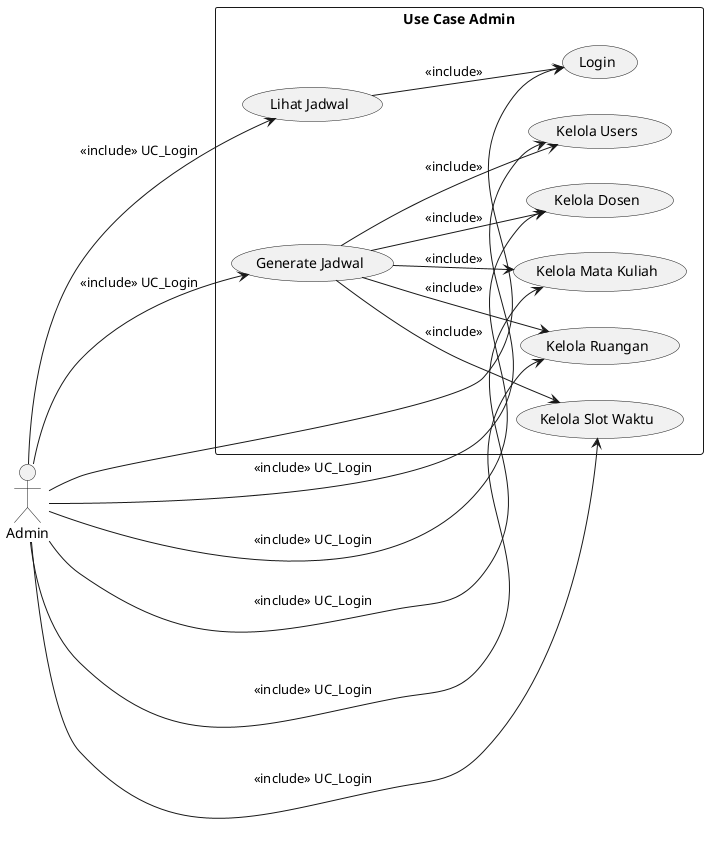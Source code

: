 @startuml
left to right direction
actor Admin

rectangle "Use Case Admin" {
    (Login) as UC_Login
    (Kelola Users) as UC_ManageUsers
    (Kelola Dosen) as UC_ManageLecturers
    (Kelola Mata Kuliah) as UC_ManageCourses
    (Kelola Ruangan) as UC_ManageRooms
    (Kelola Slot Waktu) as UC_ManageTimeSlots
    (Generate Jadwal) as UC_GenerateSchedule
    (Lihat Jadwal) as UC_ViewSchedule
}

Admin --> UC_Login
Admin --> UC_ManageUsers : <<include>> UC_Login
Admin --> UC_ManageLecturers : <<include>> UC_Login
Admin --> UC_ManageCourses : <<include>> UC_Login
Admin --> UC_ManageRooms : <<include>> UC_Login
Admin --> UC_ManageTimeSlots : <<include>> UC_Login
Admin --> UC_GenerateSchedule : <<include>> UC_Login
Admin --> UC_ViewSchedule : <<include>> UC_Login

UC_GenerateSchedule --> UC_ManageUsers : <<include>>
UC_GenerateSchedule --> UC_ManageLecturers : <<include>>
UC_GenerateSchedule --> UC_ManageCourses : <<include>>
UC_GenerateSchedule --> UC_ManageRooms : <<include>>
UC_GenerateSchedule --> UC_ManageTimeSlots : <<include>>
UC_ViewSchedule --> UC_Login : <<include>>
@enduml